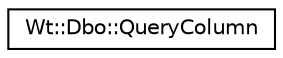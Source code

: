 digraph "Graphical Class Hierarchy"
{
 // LATEX_PDF_SIZE
  edge [fontname="Helvetica",fontsize="10",labelfontname="Helvetica",labelfontsize="10"];
  node [fontname="Helvetica",fontsize="10",shape=record];
  rankdir="LR";
  Node0 [label="Wt::Dbo::QueryColumn",height=0.2,width=0.4,color="black", fillcolor="white", style="filled",URL="$classWt_1_1Dbo_1_1QueryColumn.html",tooltip=" "];
}
